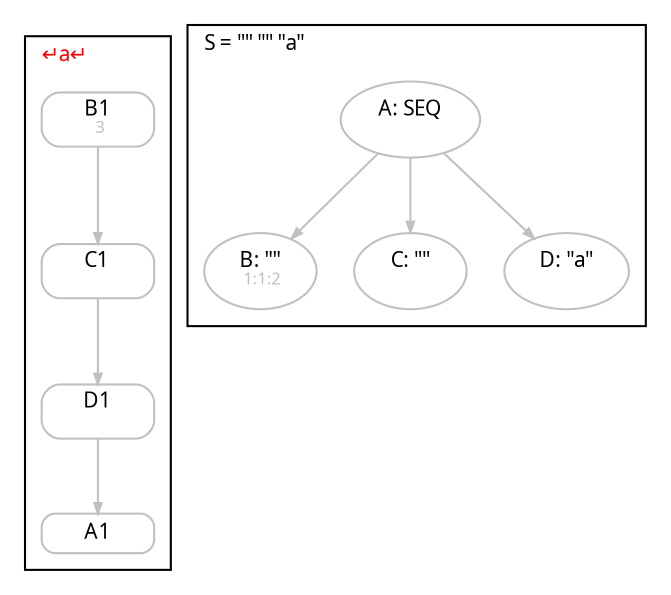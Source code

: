 digraph G {
  fontname = Menlo
  fontsize = 10
      node [fontname = Menlo, fontsize = 10, color = gray]
      edge [fontname = Menlo, fontsize = 10, color = gray, arrowsize = 0.5]

  graph [ordering = out]
  subgraph GSS {
    cluster = true
    label = <↵a↵> fontcolor = red
    labeljust = l
    node [shape = box, style = rounded, height = 0]
    D1 [label = <D1<br/><font color="gray" point-size="8.0"> </font>>]
    D1 -> A1
    C1 [label = <C1<br/><font color="gray" point-size="8.0"> </font>>]
    C1 -> D1
    B1 [label = <B1<br/><font color="gray" point-size="8.0"> 3</font>>]
    B1 -> C1
  }
  subgraph S {
    cluster = true
    label = <S = "" "" "a">
    labeljust = l
    node [shape = ellipse, height = 0]
    A [label = <A: SEQ<br/><font color="gray" point-size="8.0"> </font>>]
    A -> B
    B [label = <B: ""<br/><font color="gray" point-size="8.0"> 1:1:2</font>>]
    A -> C
    C [label = <C: ""<br/><font color="gray" point-size="8.0"> </font>>]
    A -> D
    D [label = <D: "a"<br/><font color="gray" point-size="8.0"> </font>>]
  }
}